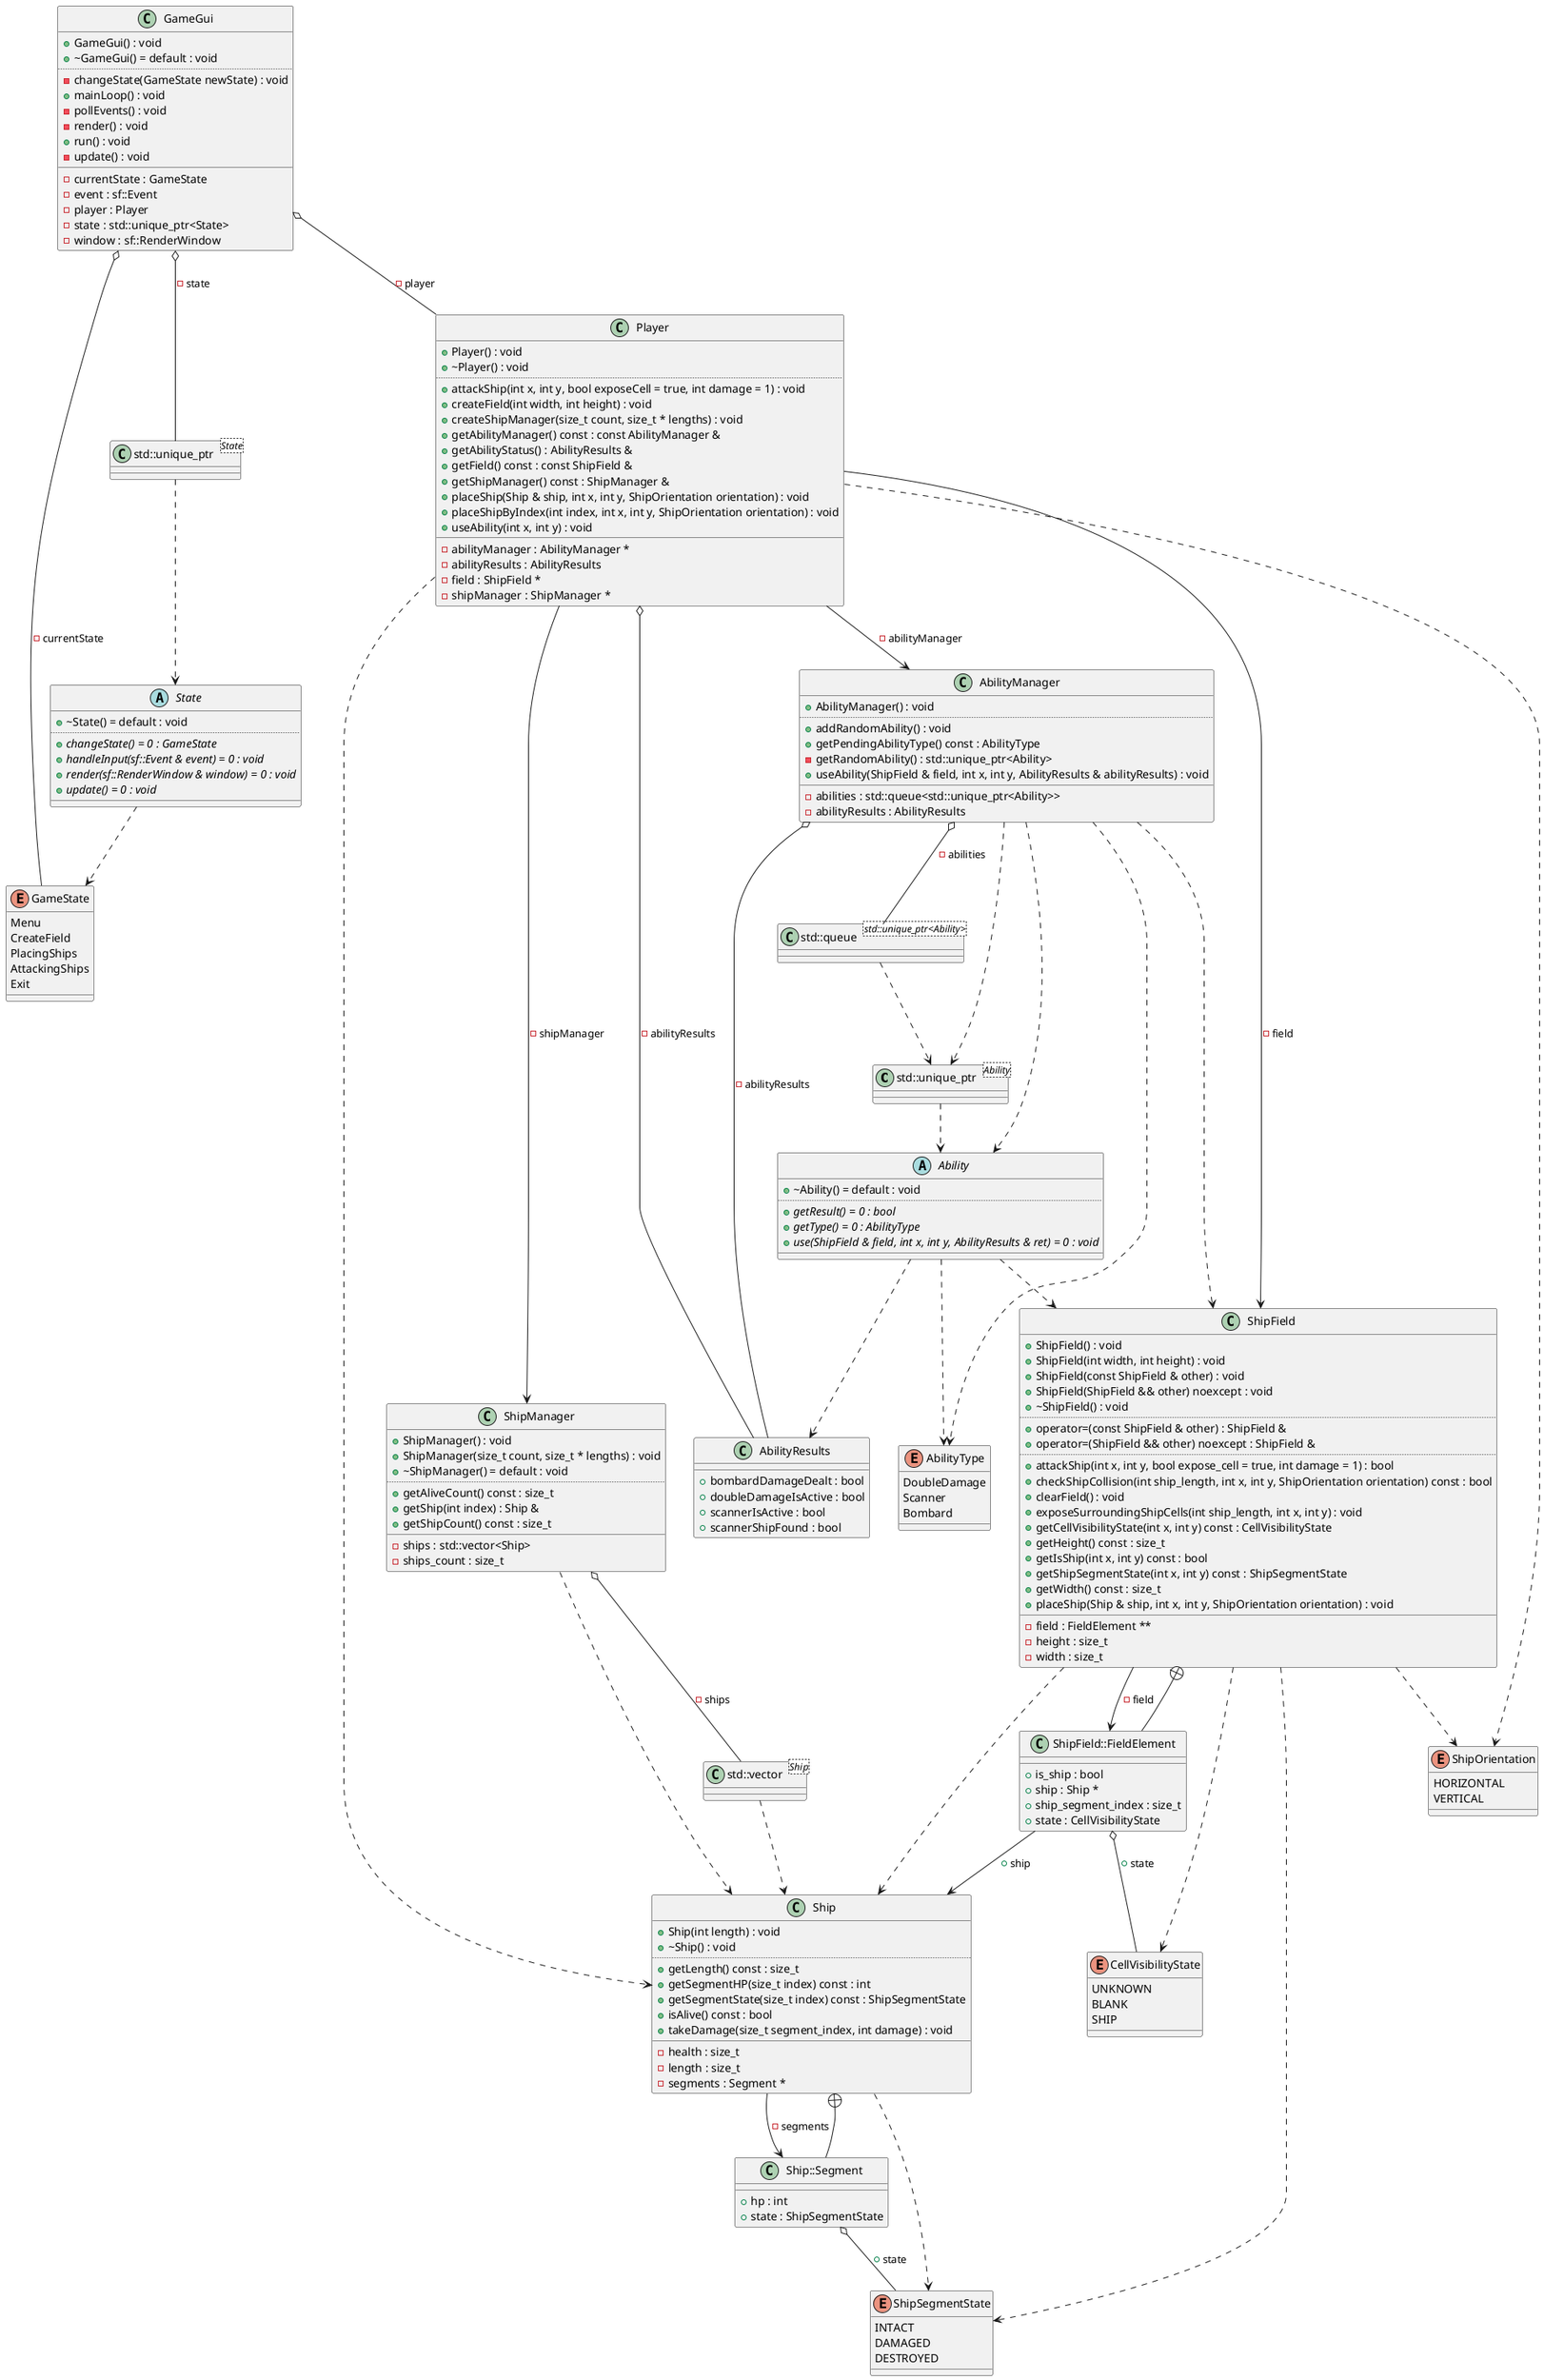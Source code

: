 @startuml
class "std::unique_ptr<Ability>" as C_0002593715388203665760
class C_0002593715388203665760 {
__
}
class "std::queue<std::unique_ptr<Ability>>" as C_0006911030825501507270
class C_0006911030825501507270 {
__
}
class "std::vector<Ship>" as C_0010668212532447068380
class C_0010668212532447068380 {
__
}
class "std::unique_ptr<State>" as C_0003593355595461115184
class C_0003593355595461115184 {
__
}
enum "GameState" as C_0004356735495323104445
enum C_0004356735495323104445 {
Menu
CreateField
PlacingShips
AttackingShips
Exit
}
abstract "State" as C_0001914138303902600425
abstract C_0001914138303902600425 {
+~State() = default : void
..
{abstract} +changeState() = 0 : GameState
{abstract} +handleInput(sf::Event & event) = 0 : void
{abstract} +render(sf::RenderWindow & window) = 0 : void
{abstract} +update() = 0 : void
__
}
class "AbilityResults" as C_0005219465313958275113
class C_0005219465313958275113 {
__
+bombardDamageDealt : bool
+doubleDamageIsActive : bool
+scannerIsActive : bool
+scannerShipFound : bool
}
enum "ShipSegmentState" as C_0014256742677139282670
enum C_0014256742677139282670 {
INTACT
DAMAGED
DESTROYED
}
enum "ShipOrientation" as C_0002579181642537833876
enum C_0002579181642537833876 {
HORIZONTAL
VERTICAL
}
enum "CellVisibilityState" as C_0003333043679234439357
enum C_0003333043679234439357 {
UNKNOWN
BLANK
SHIP
}
class "Ship" as C_0014529657433315016423
class C_0014529657433315016423 {
+Ship(int length) : void
+~Ship() : void
..
+getLength() const : size_t
+getSegmentHP(size_t index) const : int
+getSegmentState(size_t index) const : ShipSegmentState
+isAlive() const : bool
+takeDamage(size_t segment_index, int damage) : void
__
-health : size_t
-length : size_t
-segments : Segment *
}
class "Ship::Segment" as C_0000674658759292391449
class C_0000674658759292391449 {
__
+hp : int
+state : ShipSegmentState
}
class "ShipField" as C_0003843296779074973901
class C_0003843296779074973901 {
+ShipField() : void
+ShipField(int width, int height) : void
+ShipField(const ShipField & other) : void
+ShipField(ShipField && other) noexcept : void
+~ShipField() : void
..
+operator=(const ShipField & other) : ShipField &
+operator=(ShipField && other) noexcept : ShipField &
..
+attackShip(int x, int y, bool expose_cell = true, int damage = 1) : bool
+checkShipCollision(int ship_length, int x, int y, ShipOrientation orientation) const : bool
+clearField() : void
+exposeSurroundingShipCells(int ship_length, int x, int y) : void
+getCellVisibilityState(int x, int y) const : CellVisibilityState
+getHeight() const : size_t
+getIsShip(int x, int y) const : bool
+getShipSegmentState(int x, int y) const : ShipSegmentState
+getWidth() const : size_t
+placeShip(Ship & ship, int x, int y, ShipOrientation orientation) : void
__
-field : FieldElement **
-height : size_t
-width : size_t
}
class "ShipField::FieldElement" as C_0000316359785794417378
class C_0000316359785794417378 {
__
+is_ship : bool
+ship : Ship *
+ship_segment_index : size_t
+state : CellVisibilityState
}
enum "AbilityType" as C_0006740456236575953687
enum C_0006740456236575953687 {
DoubleDamage
Scanner
Bombard
}
abstract "Ability" as C_0017635961848386255115
abstract C_0017635961848386255115 {
+~Ability() = default : void
..
{abstract} +getResult() = 0 : bool
{abstract} +getType() = 0 : AbilityType
{abstract} +use(ShipField & field, int x, int y, AbilityResults & ret) = 0 : void
__
}
class "AbilityManager" as C_0002235219345516323367
class C_0002235219345516323367 {
+AbilityManager() : void
..
+addRandomAbility() : void
+getPendingAbilityType() const : AbilityType
-getRandomAbility() : std::unique_ptr<Ability>
+useAbility(ShipField & field, int x, int y, AbilityResults & abilityResults) : void
__
-abilities : std::queue<std::unique_ptr<Ability>>
-abilityResults : AbilityResults
}
class "ShipManager" as C_0017499122254539489506
class C_0017499122254539489506 {
+ShipManager() : void
+ShipManager(size_t count, size_t * lengths) : void
+~ShipManager() = default : void
..
+getAliveCount() const : size_t
+getShip(int index) : Ship &
+getShipCount() const : size_t
__
-ships : std::vector<Ship>
-ships_count : size_t
}
class "Player" as C_0003605716991605700936
class C_0003605716991605700936 {
+Player() : void
+~Player() : void
..
+attackShip(int x, int y, bool exposeCell = true, int damage = 1) : void
+createField(int width, int height) : void
+createShipManager(size_t count, size_t * lengths) : void
+getAbilityManager() const : const AbilityManager &
+getAbilityStatus() : AbilityResults &
+getField() const : const ShipField &
+getShipManager() const : ShipManager &
+placeShip(Ship & ship, int x, int y, ShipOrientation orientation) : void
+placeShipByIndex(int index, int x, int y, ShipOrientation orientation) : void
+useAbility(int x, int y) : void
__
-abilityManager : AbilityManager *
-abilityResults : AbilityResults
-field : ShipField *
-shipManager : ShipManager *
}
class "GameGui" as C_0007395642151187698177
class C_0007395642151187698177 {
+GameGui() : void
+~GameGui() = default : void
..
-changeState(GameState newState) : void
+mainLoop() : void
-pollEvents() : void
-render() : void
+run() : void
-update() : void
__
-currentState : GameState
-event : sf::Event
-player : Player
-state : std::unique_ptr<State>
-window : sf::RenderWindow
}
C_0002593715388203665760 ..> C_0017635961848386255115
C_0006911030825501507270 ..> C_0002593715388203665760
C_0010668212532447068380 ..> C_0014529657433315016423
C_0003593355595461115184 ..> C_0001914138303902600425
C_0001914138303902600425 ..> C_0004356735495323104445
C_0014529657433315016423 ..> C_0014256742677139282670
C_0014529657433315016423 --> C_0000674658759292391449 : -segments
C_0000674658759292391449 --+ C_0014529657433315016423
C_0000674658759292391449 o-- C_0014256742677139282670 : +state
C_0003843296779074973901 ..> C_0002579181642537833876
C_0003843296779074973901 ..> C_0003333043679234439357
C_0003843296779074973901 ..> C_0014256742677139282670
C_0003843296779074973901 ..> C_0014529657433315016423
C_0003843296779074973901 --> C_0000316359785794417378 : -field
C_0000316359785794417378 --+ C_0003843296779074973901
C_0000316359785794417378 o-- C_0003333043679234439357 : +state
C_0000316359785794417378 --> C_0014529657433315016423 : +ship
C_0017635961848386255115 ..> C_0003843296779074973901
C_0017635961848386255115 ..> C_0005219465313958275113
C_0017635961848386255115 ..> C_0006740456236575953687
C_0002235219345516323367 ..> C_0002593715388203665760
C_0002235219345516323367 ..> C_0017635961848386255115
C_0002235219345516323367 ..> C_0003843296779074973901
C_0002235219345516323367 ..> C_0006740456236575953687
C_0002235219345516323367 o-- C_0005219465313958275113 : -abilityResults
C_0002235219345516323367 o-- C_0006911030825501507270 : -abilities
C_0017499122254539489506 ..> C_0014529657433315016423
C_0017499122254539489506 o-- C_0010668212532447068380 : -ships
C_0003605716991605700936 ..> C_0014529657433315016423
C_0003605716991605700936 ..> C_0002579181642537833876
C_0003605716991605700936 --> C_0017499122254539489506 : -shipManager
C_0003605716991605700936 --> C_0003843296779074973901 : -field
C_0003605716991605700936 --> C_0002235219345516323367 : -abilityManager
C_0003605716991605700936 o-- C_0005219465313958275113 : -abilityResults
C_0007395642151187698177 o-- C_0003605716991605700936 : -player
C_0007395642151187698177 o-- C_0004356735495323104445 : -currentState
C_0007395642151187698177 o-- C_0003593355595461115184 : -state

'Generated with clang-uml, version 0.5.5
'LLVM version clang version 18.1.8
@enduml
